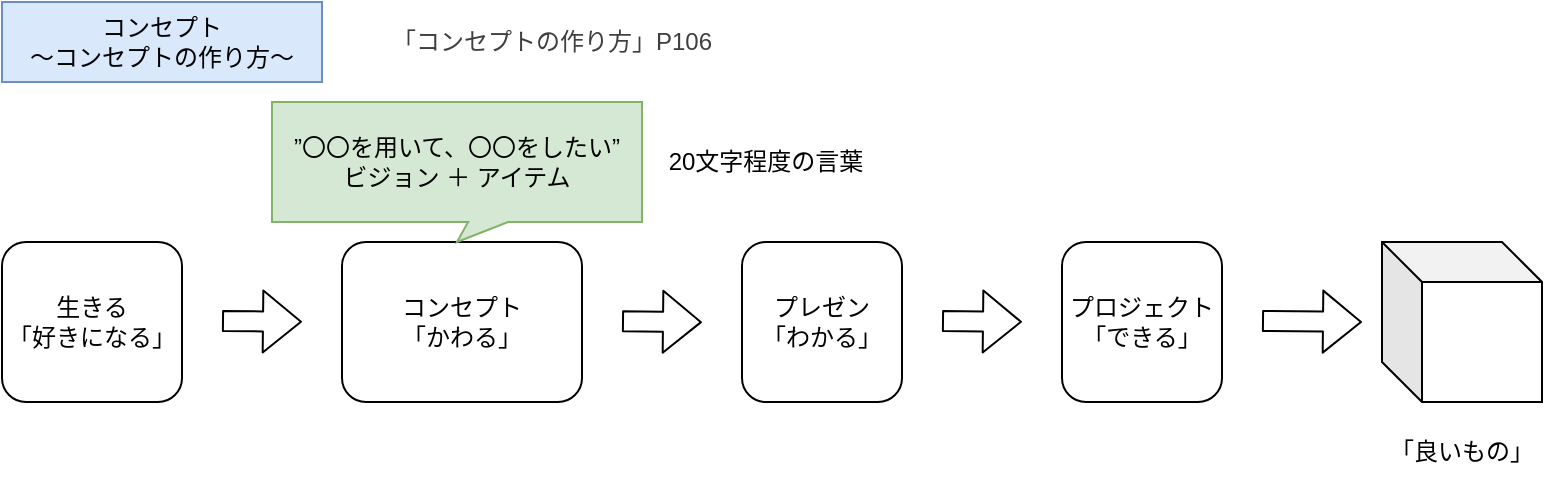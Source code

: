 <mxfile>
    <diagram id="Iqh0p4z0CSAQo3-YcA2V" name="ページ1">
        <mxGraphModel dx="688" dy="505" grid="1" gridSize="10" guides="1" tooltips="1" connect="1" arrows="1" fold="1" page="1" pageScale="1" pageWidth="827" pageHeight="1169" math="0" shadow="0">
            <root>
                <mxCell id="0"/>
                <mxCell id="1" parent="0"/>
                <mxCell id="2" value="コンセプト&lt;div&gt;～コンセプトの作り方～&lt;/div&gt;" style="text;html=1;align=center;verticalAlign=middle;whiteSpace=wrap;rounded=0;fillColor=#dae8fc;strokeColor=#6c8ebf;" parent="1" vertex="1">
                    <mxGeometry x="30" y="40" width="160" height="40" as="geometry"/>
                </mxCell>
                <mxCell id="45" value="コンセプト&lt;div&gt;「かわる」&lt;/div&gt;" style="rounded=1;whiteSpace=wrap;html=1;" parent="1" vertex="1">
                    <mxGeometry x="200" y="160" width="120" height="80" as="geometry"/>
                </mxCell>
                <mxCell id="46" value="" style="shape=flexArrow;endArrow=classic;html=1;" parent="1" edge="1">
                    <mxGeometry width="50" height="50" relative="1" as="geometry">
                        <mxPoint x="140" y="199.5" as="sourcePoint"/>
                        <mxPoint x="180" y="199.92" as="targetPoint"/>
                    </mxGeometry>
                </mxCell>
                <mxCell id="49" value="生きる&lt;div&gt;「好きになる」&lt;/div&gt;" style="rounded=1;whiteSpace=wrap;html=1;" parent="1" vertex="1">
                    <mxGeometry x="30" y="160" width="90" height="80" as="geometry"/>
                </mxCell>
                <mxCell id="50" value="プレゼン&lt;div&gt;「わかる」&lt;/div&gt;" style="rounded=1;whiteSpace=wrap;html=1;" vertex="1" parent="1">
                    <mxGeometry x="400" y="160" width="80" height="80" as="geometry"/>
                </mxCell>
                <mxCell id="51" value="" style="shape=flexArrow;endArrow=classic;html=1;" edge="1" parent="1">
                    <mxGeometry width="50" height="50" relative="1" as="geometry">
                        <mxPoint x="340" y="199.66" as="sourcePoint"/>
                        <mxPoint x="380" y="200.08" as="targetPoint"/>
                    </mxGeometry>
                </mxCell>
                <mxCell id="52" value="プロジェクト&lt;div&gt;「できる」&lt;/div&gt;" style="rounded=1;whiteSpace=wrap;html=1;" vertex="1" parent="1">
                    <mxGeometry x="560" y="160" width="80" height="80" as="geometry"/>
                </mxCell>
                <mxCell id="53" value="" style="shape=flexArrow;endArrow=classic;html=1;" edge="1" parent="1">
                    <mxGeometry width="50" height="50" relative="1" as="geometry">
                        <mxPoint x="500" y="199.5" as="sourcePoint"/>
                        <mxPoint x="540" y="199.92" as="targetPoint"/>
                    </mxGeometry>
                </mxCell>
                <mxCell id="54" value="" style="shape=flexArrow;endArrow=classic;html=1;" edge="1" parent="1">
                    <mxGeometry width="50" height="50" relative="1" as="geometry">
                        <mxPoint x="660" y="199.5" as="sourcePoint"/>
                        <mxPoint x="710" y="200" as="targetPoint"/>
                    </mxGeometry>
                </mxCell>
                <mxCell id="55" value="" style="shape=cube;whiteSpace=wrap;html=1;boundedLbl=1;backgroundOutline=1;darkOpacity=0.05;darkOpacity2=0.1;" vertex="1" parent="1">
                    <mxGeometry x="720" y="160" width="80" height="80" as="geometry"/>
                </mxCell>
                <mxCell id="56" value="「良いもの」" style="text;html=1;align=center;verticalAlign=middle;whiteSpace=wrap;rounded=0;" vertex="1" parent="1">
                    <mxGeometry x="720" y="250" width="80" height="30" as="geometry"/>
                </mxCell>
                <mxCell id="58" value="&lt;span style=&quot;color: rgb(0, 0, 0);&quot;&gt;”〇〇を用いて、〇〇をしたい”&lt;/span&gt;&lt;div&gt;&lt;span style=&quot;color: rgb(0, 0, 0);&quot;&gt;ビジョン ＋ アイテム&lt;/span&gt;&lt;/div&gt;" style="shape=callout;whiteSpace=wrap;html=1;perimeter=calloutPerimeter;size=10;position=0.53;fillColor=#d5e8d4;strokeColor=#82b366;" vertex="1" parent="1">
                    <mxGeometry x="165" y="90" width="185" height="70" as="geometry"/>
                </mxCell>
                <mxCell id="59" value="20文字程度の言葉" style="text;html=1;align=center;verticalAlign=middle;whiteSpace=wrap;rounded=0;" vertex="1" parent="1">
                    <mxGeometry x="354" y="100" width="116" height="40" as="geometry"/>
                </mxCell>
                <mxCell id="60" value="&lt;span style=&quot;color: rgb(63, 63, 63);&quot;&gt;「コンセプトの作り方」P106&lt;/span&gt;" style="text;html=1;align=center;verticalAlign=middle;whiteSpace=wrap;rounded=0;" vertex="1" parent="1">
                    <mxGeometry x="220" y="45" width="170" height="30" as="geometry"/>
                </mxCell>
            </root>
        </mxGraphModel>
    </diagram>
</mxfile>